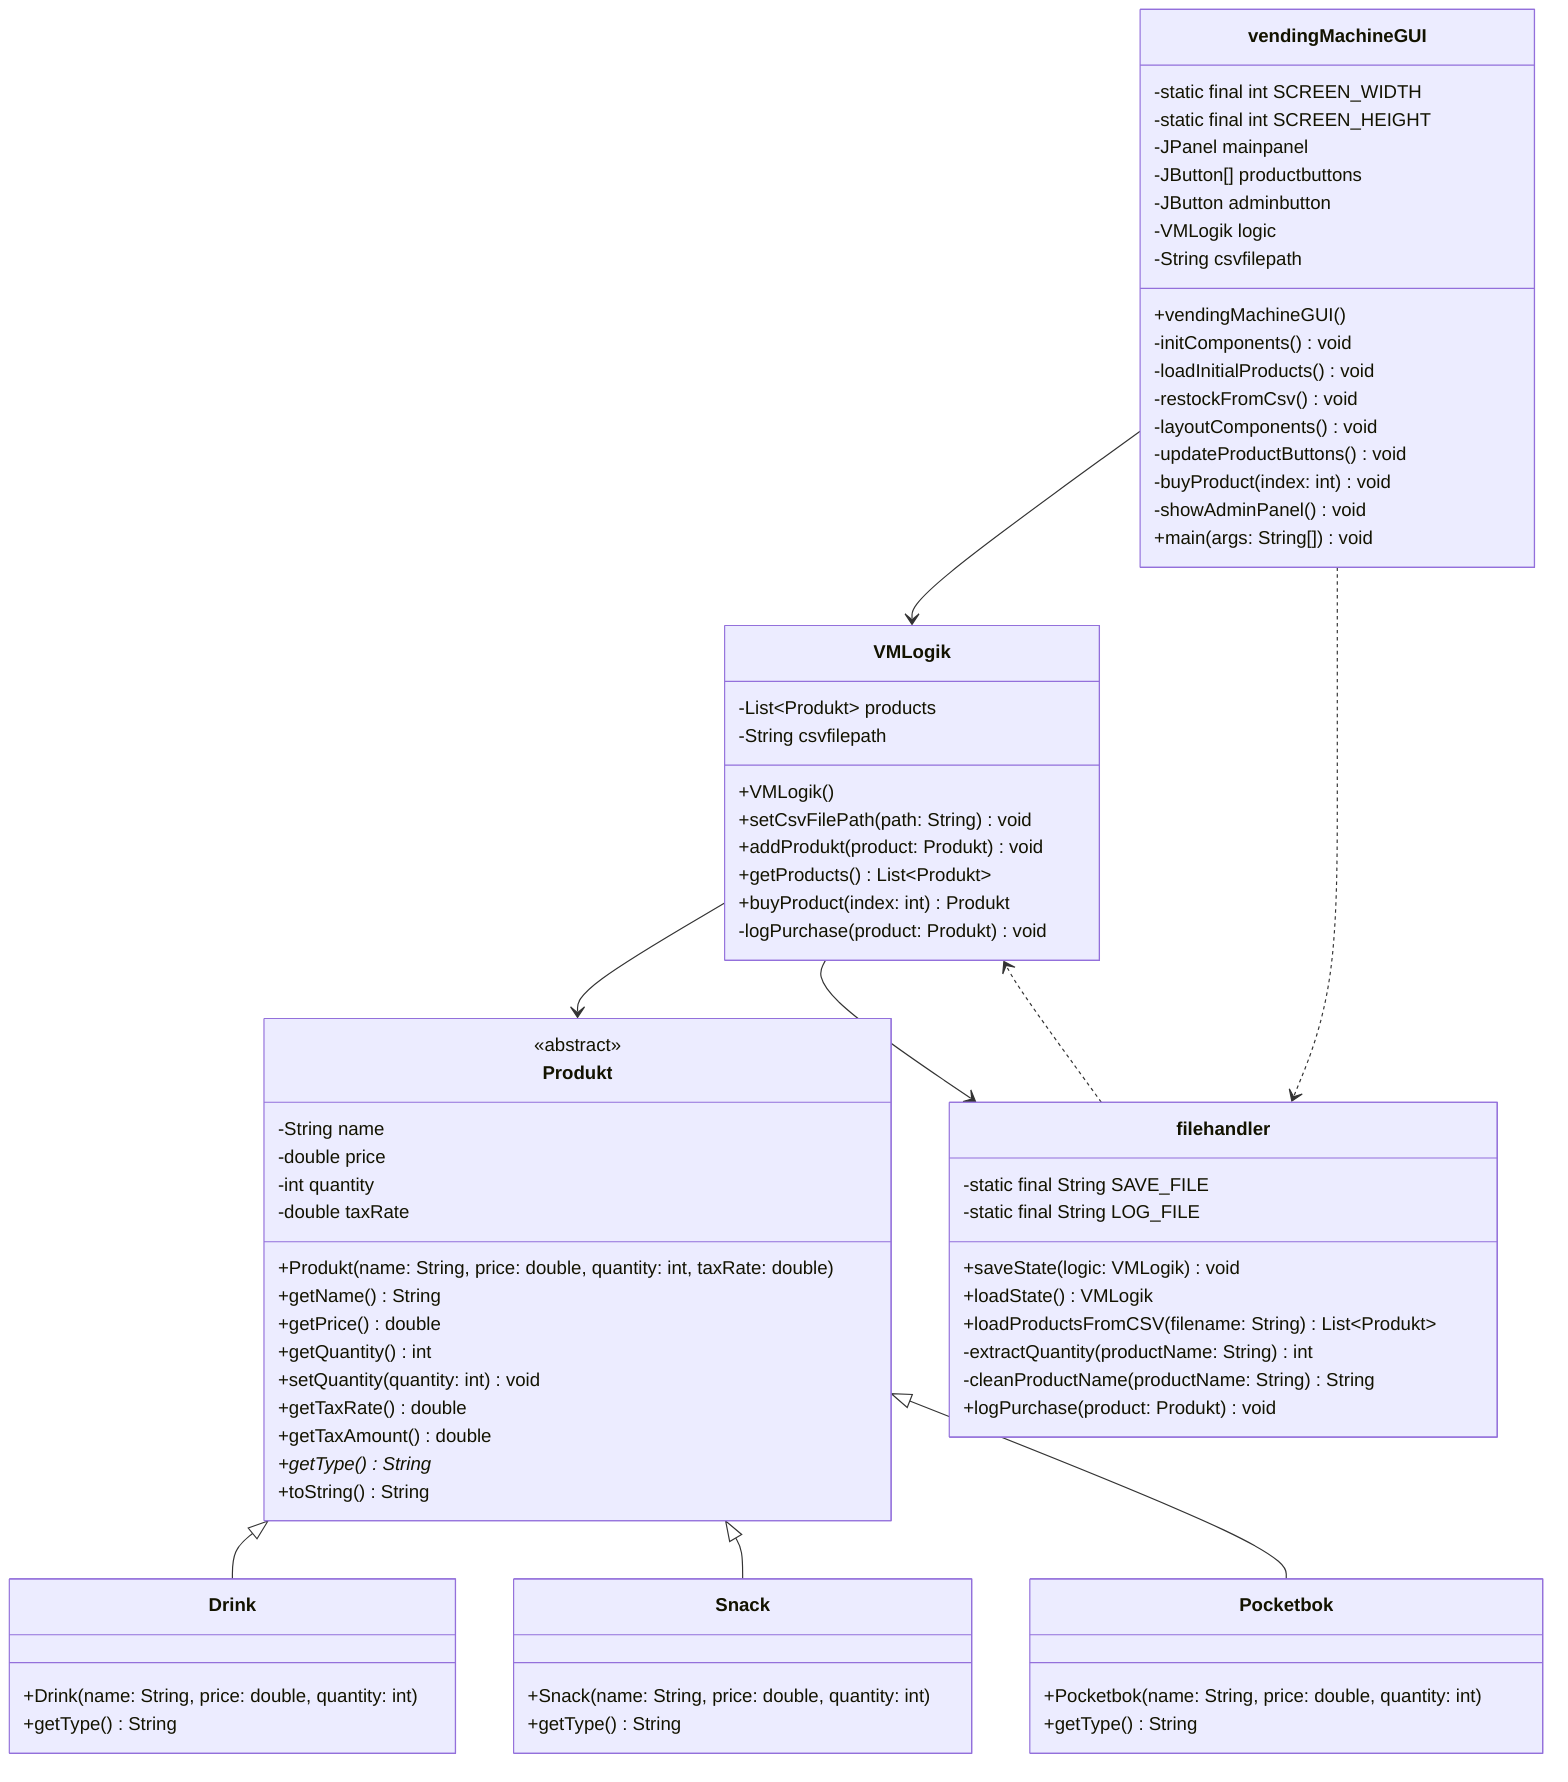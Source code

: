 classDiagram
    class Produkt {
        <<abstract>>
        -String name
        -double price
        -int quantity
        -double taxRate
        +Produkt(name: String, price: double, quantity: int, taxRate: double)
        +getName() String
        +getPrice() double
        +getQuantity() int
        +setQuantity(quantity: int) void
        +getTaxRate() double
        +getTaxAmount() double
        +getType()* String
        +toString() String
    }

    class Drink {
        +Drink(name: String, price: double, quantity: int)
        +getType() String
    }

    class Snack {
        +Snack(name: String, price: double, quantity: int)
        +getType() String
    }

    class Pocketbok {
        +Pocketbok(name: String, price: double, quantity: int)
        +getType() String
    }

    class vendingMachineGUI {
        -static final int SCREEN_WIDTH
        -static final int SCREEN_HEIGHT
        -JPanel mainpanel
        -JButton[] productbuttons
        -JButton adminbutton
        -VMLogik logic
        -String csvfilepath
        +vendingMachineGUI()
        -initComponents() void
        -loadInitialProducts() void
        -restockFromCsv() void
        -layoutComponents() void
        -updateProductButtons() void
        -buyProduct(index: int) void
        -showAdminPanel() void
        +main(args: String[]) void
    }

    class VMLogik {
        -List~Produkt~ products
        -String csvfilepath
        +VMLogik()
        +setCsvFilePath(path: String) void
        +addProdukt(product: Produkt) void
        +getProducts() List~Produkt~
        +buyProduct(index: int) Produkt
        -logPurchase(product: Produkt) void
    }

    class filehandler {
        -static final String SAVE_FILE
        -static final String LOG_FILE
        +saveState(logic: VMLogik) void
        +loadState() VMLogik
        +loadProductsFromCSV(filename: String) List~Produkt~
        -extractQuantity(productName: String) int
        -cleanProductName(productName: String) String
        +logPurchase(product: Produkt) void
    }

    Produkt <|-- Drink
    Produkt <|-- Snack
    Produkt <|-- Pocketbok
    vendingMachineGUI --> VMLogik
    VMLogik --> Produkt
    VMLogik --> filehandler
    filehandler ..> VMLogik
    vendingMachineGUI ..> filehandler